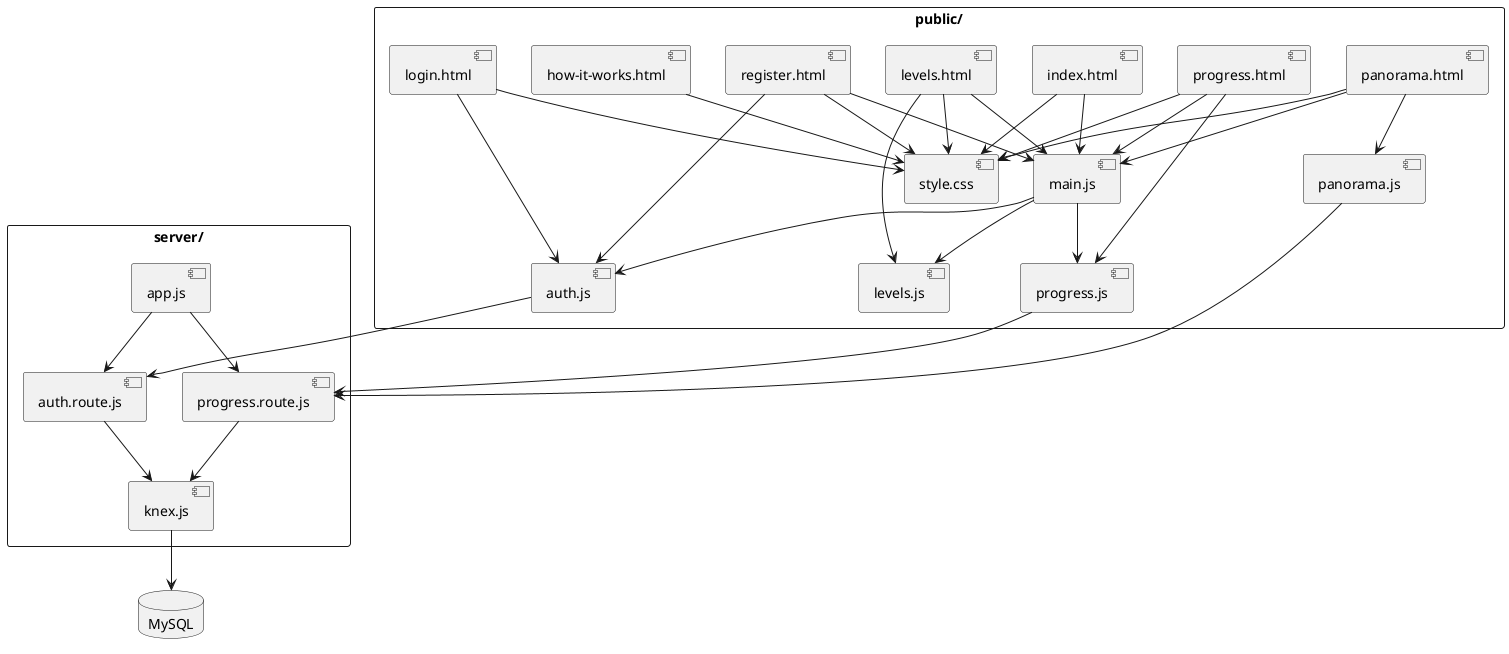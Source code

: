 @startuml вшфп

skinparam packageStyle rectangle
skinparam defaultTextAlignment center

package "public/" {
  [index.html]
  [login.html]
  [register.html]
  [progress.html]
  [levels.html]
  [panorama.html]
  [how-it-works.html]
  [style.css]

  [auth.js]
  [levels.js]
  [main.js]
  [panorama.js]
  [progress.js]
}

package "server/" {
  [app.js]
  [auth.route.js]
  [progress.route.js]
  [knex.js]
}

database "MySQL" as DB

' HTML to CSS
[index.html] --> [style.css]
[login.html] --> [style.css]
[register.html] --> [style.css]
[progress.html] --> [style.css]
[levels.html] --> [style.css]
[panorama.html] --> [style.css]
[how-it-works.html] --> [style.css]

' HTML to JS
[index.html] --> [main.js]
[login.html] --> [auth.js]
[register.html] --> [auth.js]
[progress.html] --> [progress.js]
[levels.html] --> [levels.js]
[panorama.html] --> [panorama.js]
[register.html] --> [main.js]
[progress.html] --> [main.js]
[levels.html] --> [main.js]
[panorama.html] --> [main.js]

' Frontend JS interdependencies
[main.js] --> [auth.js]
[main.js] --> [levels.js]
[main.js] --> [progress.js]

' JS to backend
[auth.js] --> [auth.route.js]
[panorama.js] --> [progress.route.js]
[progress.js] --> [progress.route.js]

' Server setup
[app.js] --> [auth.route.js]
[app.js] --> [progress.route.js]
[auth.route.js] --> [knex.js]
[progress.route.js] --> [knex.js]
[knex.js] --> DB

@enduml
